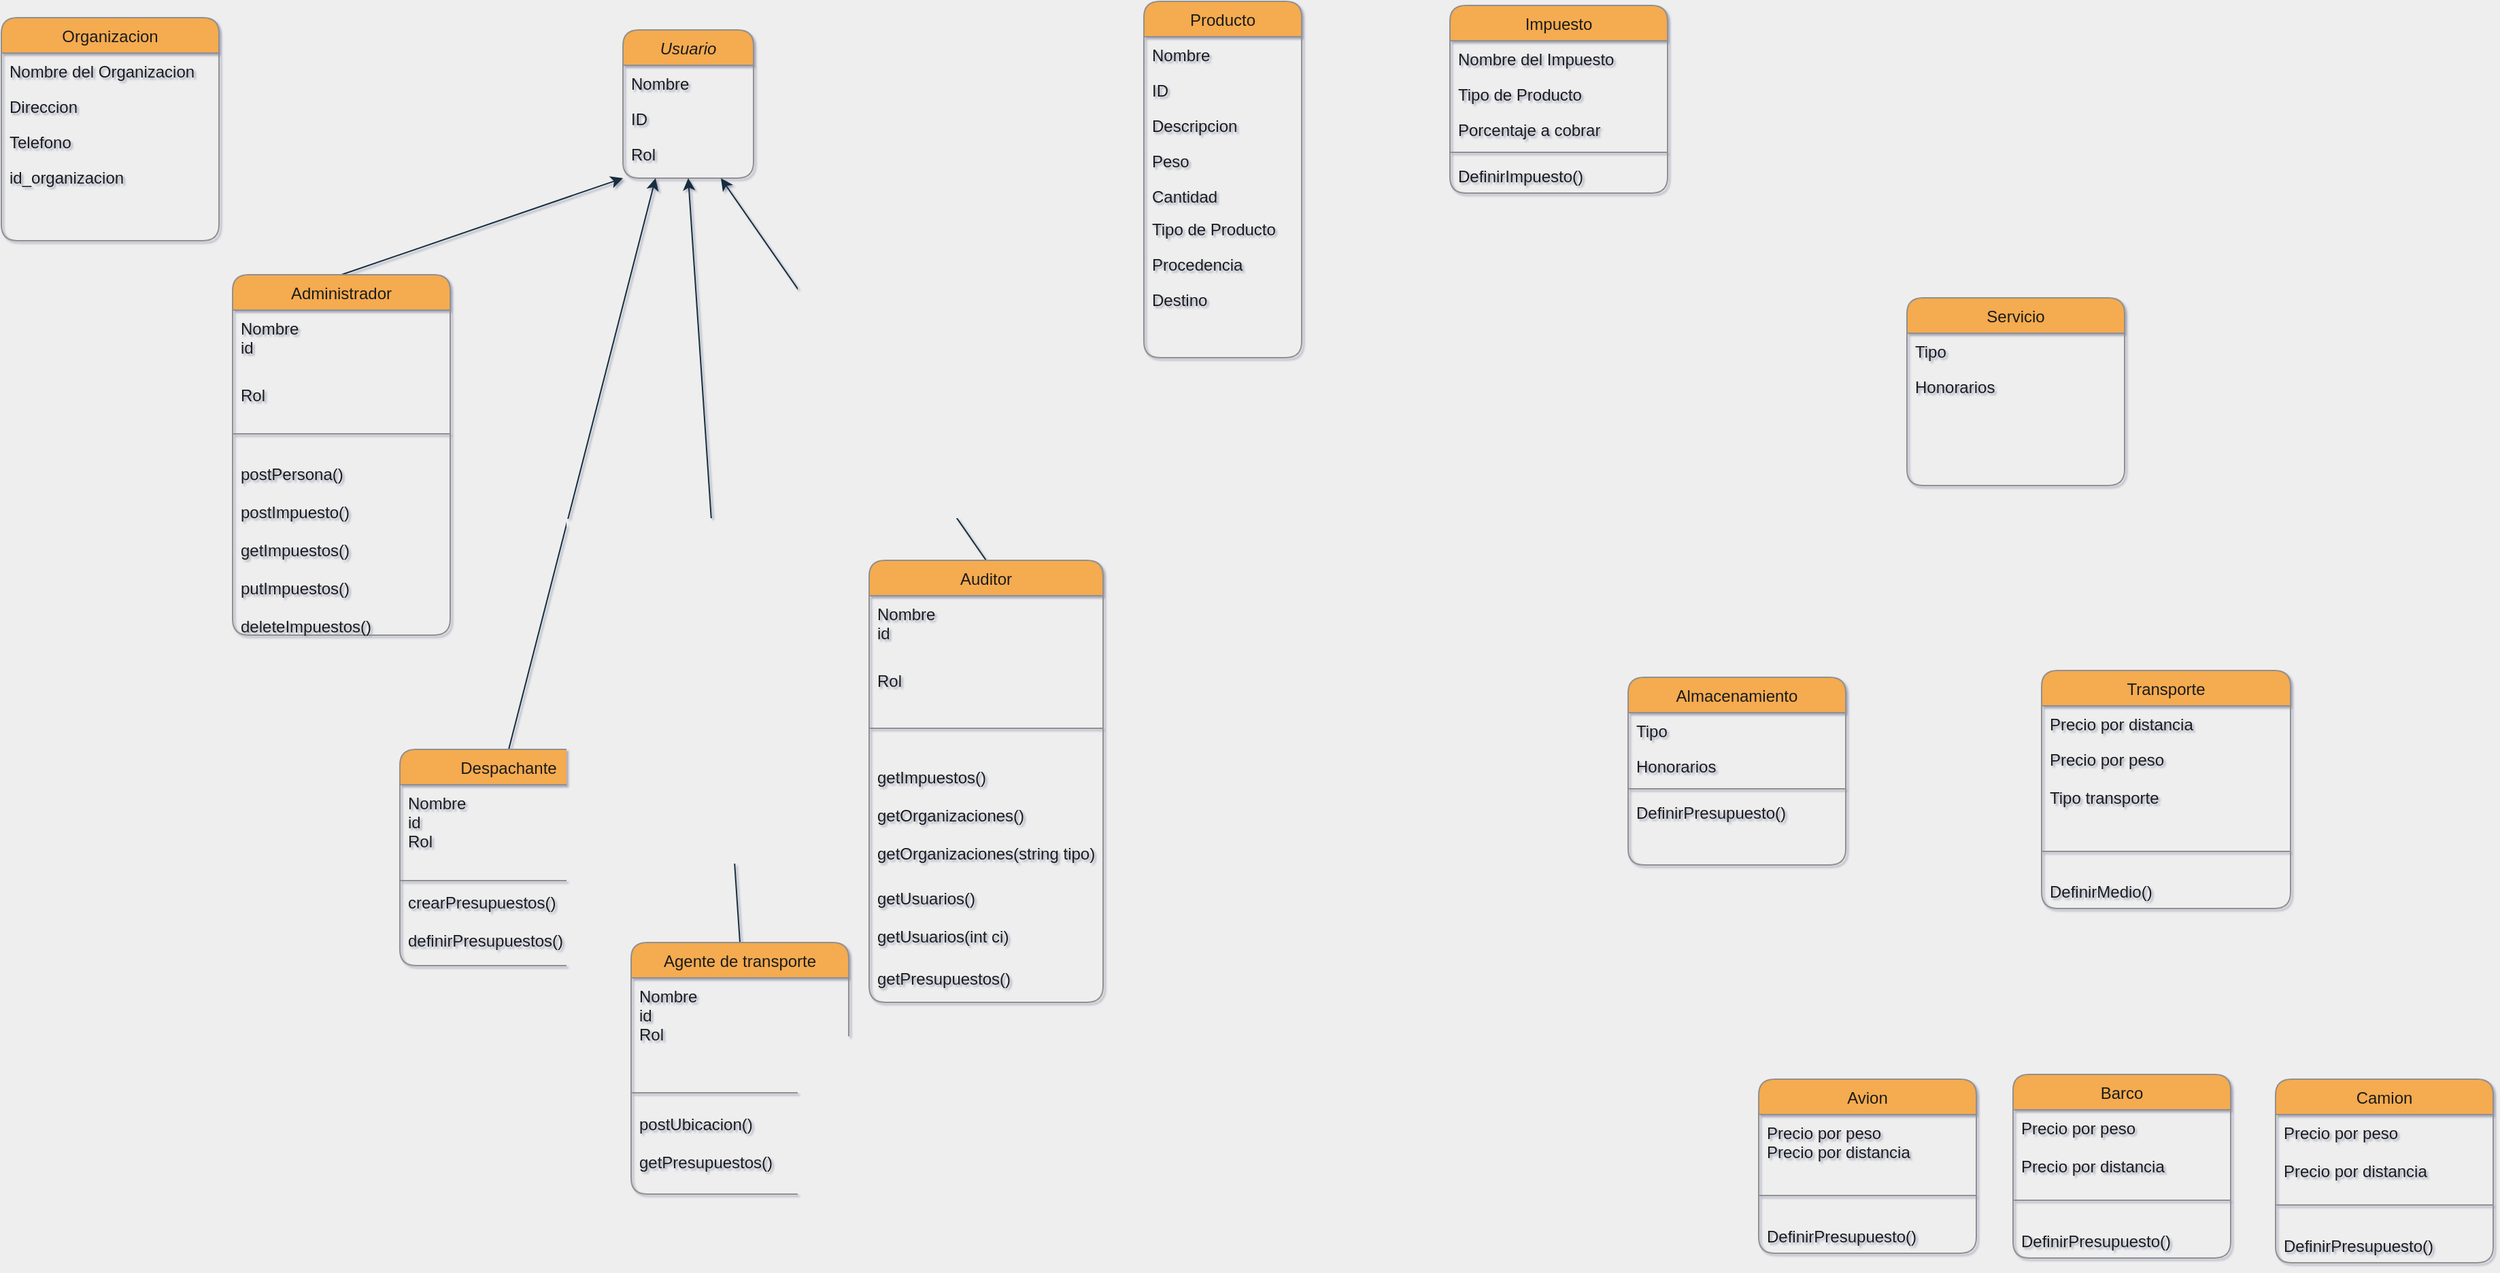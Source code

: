 <mxfile version="20.6.0" type="device"><diagram id="C5RBs43oDa-KdzZeNtuy" name="Page-1"><mxGraphModel dx="2692" dy="1682" grid="0" gridSize="10" guides="1" tooltips="1" connect="1" arrows="1" fold="1" page="1" pageScale="1" pageWidth="827" pageHeight="1169" background="#EEEEEE" math="0" shadow="1"><root><mxCell id="WIyWlLk6GJQsqaUBKTNV-0"/><mxCell id="WIyWlLk6GJQsqaUBKTNV-1" parent="WIyWlLk6GJQsqaUBKTNV-0"/><mxCell id="zkfFHV4jXpPFQw0GAbJ--0" value="Usuario" style="swimlane;fontStyle=2;align=center;verticalAlign=top;childLayout=stackLayout;horizontal=1;startSize=26;horizontalStack=0;resizeParent=1;resizeLast=0;collapsible=1;marginBottom=0;rounded=1;shadow=0;strokeWidth=1;fillColor=#F5AB50;strokeColor=#909090;fontColor=#1A1A1A;" parent="WIyWlLk6GJQsqaUBKTNV-1" vertex="1"><mxGeometry x="-574" y="-414" width="96" height="109" as="geometry"><mxRectangle x="230" y="140" width="160" height="26" as="alternateBounds"/></mxGeometry></mxCell><mxCell id="zkfFHV4jXpPFQw0GAbJ--1" value="Nombre" style="text;align=left;verticalAlign=top;spacingLeft=4;spacingRight=4;overflow=hidden;rotatable=0;points=[[0,0.5],[1,0.5]];portConstraint=eastwest;fontColor=#1A1A1A;rounded=1;" parent="zkfFHV4jXpPFQw0GAbJ--0" vertex="1"><mxGeometry y="26" width="96" height="26" as="geometry"/></mxCell><mxCell id="zkfFHV4jXpPFQw0GAbJ--2" value="ID" style="text;align=left;verticalAlign=top;spacingLeft=4;spacingRight=4;overflow=hidden;rotatable=0;points=[[0,0.5],[1,0.5]];portConstraint=eastwest;rounded=1;shadow=0;html=0;fontColor=#1A1A1A;" parent="zkfFHV4jXpPFQw0GAbJ--0" vertex="1"><mxGeometry y="52" width="96" height="26" as="geometry"/></mxCell><mxCell id="HUb9m4NCT26hnJzrRG1a-0" value="Rol" style="text;align=left;verticalAlign=top;spacingLeft=4;spacingRight=4;overflow=hidden;rotatable=0;points=[[0,0.5],[1,0.5]];portConstraint=eastwest;rounded=1;shadow=0;html=0;fontColor=#1A1A1A;" parent="zkfFHV4jXpPFQw0GAbJ--0" vertex="1"><mxGeometry y="78" width="96" height="26" as="geometry"/></mxCell><mxCell id="zkfFHV4jXpPFQw0GAbJ--6" value="Servicio" style="swimlane;fontStyle=0;align=center;verticalAlign=top;childLayout=stackLayout;horizontal=1;startSize=26;horizontalStack=0;resizeParent=1;resizeLast=0;collapsible=1;marginBottom=0;rounded=1;shadow=0;strokeWidth=1;fillColor=#F5AB50;strokeColor=#909090;fontColor=#1A1A1A;" parent="WIyWlLk6GJQsqaUBKTNV-1" vertex="1"><mxGeometry x="370" y="-217" width="160" height="138" as="geometry"><mxRectangle x="130" y="380" width="160" height="26" as="alternateBounds"/></mxGeometry></mxCell><mxCell id="zkfFHV4jXpPFQw0GAbJ--7" value="Tipo" style="text;align=left;verticalAlign=top;spacingLeft=4;spacingRight=4;overflow=hidden;rotatable=0;points=[[0,0.5],[1,0.5]];portConstraint=eastwest;fontColor=#1A1A1A;rounded=1;" parent="zkfFHV4jXpPFQw0GAbJ--6" vertex="1"><mxGeometry y="26" width="160" height="26" as="geometry"/></mxCell><mxCell id="zkfFHV4jXpPFQw0GAbJ--8" value="Honorarios" style="text;align=left;verticalAlign=top;spacingLeft=4;spacingRight=4;overflow=hidden;rotatable=0;points=[[0,0.5],[1,0.5]];portConstraint=eastwest;rounded=1;shadow=0;html=0;fontColor=#1A1A1A;" parent="zkfFHV4jXpPFQw0GAbJ--6" vertex="1"><mxGeometry y="52" width="160" height="26" as="geometry"/></mxCell><mxCell id="zkfFHV4jXpPFQw0GAbJ--13" value="Barco" style="swimlane;fontStyle=0;align=center;verticalAlign=top;childLayout=stackLayout;horizontal=1;startSize=26;horizontalStack=0;resizeParent=1;resizeLast=0;collapsible=1;marginBottom=0;rounded=1;shadow=0;strokeWidth=1;fillColor=#F5AB50;strokeColor=#909090;fontColor=#1A1A1A;" parent="WIyWlLk6GJQsqaUBKTNV-1" vertex="1"><mxGeometry x="448" y="354" width="160" height="135" as="geometry"><mxRectangle x="340" y="380" width="170" height="26" as="alternateBounds"/></mxGeometry></mxCell><mxCell id="pXvzxChBo4fIykmY_wk8-32" value="Precio por peso&#10;&#10;Precio por distancia" style="text;strokeColor=none;fillColor=none;align=left;verticalAlign=top;spacingLeft=4;spacingRight=4;overflow=hidden;rotatable=0;points=[[0,0.5],[1,0.5]];portConstraint=eastwest;rounded=1;fontColor=#1A1A1A;" parent="zkfFHV4jXpPFQw0GAbJ--13" vertex="1"><mxGeometry y="26" width="160" height="50" as="geometry"/></mxCell><mxCell id="pXvzxChBo4fIykmY_wk8-34" value="" style="line;html=1;strokeWidth=1;align=left;verticalAlign=middle;spacingTop=-1;spacingLeft=3;spacingRight=3;rotatable=0;labelPosition=right;points=[];portConstraint=eastwest;fillColor=#F5AB50;strokeColor=#909090;fontColor=#1A1A1A;rounded=1;labelBackgroundColor=#EEEEEE;" parent="zkfFHV4jXpPFQw0GAbJ--13" vertex="1"><mxGeometry y="76" width="160" height="33" as="geometry"/></mxCell><mxCell id="pXvzxChBo4fIykmY_wk8-37" value="DefinirPresupuesto()" style="text;strokeColor=none;fillColor=none;align=left;verticalAlign=top;spacingLeft=4;spacingRight=4;overflow=hidden;rotatable=0;points=[[0,0.5],[1,0.5]];portConstraint=eastwest;rounded=1;fontColor=#1A1A1A;" parent="zkfFHV4jXpPFQw0GAbJ--13" vertex="1"><mxGeometry y="109" width="160" height="26" as="geometry"/></mxCell><mxCell id="zkfFHV4jXpPFQw0GAbJ--17" value="Producto" style="swimlane;fontStyle=0;align=center;verticalAlign=top;childLayout=stackLayout;horizontal=1;startSize=26;horizontalStack=0;resizeParent=1;resizeLast=0;collapsible=1;marginBottom=0;rounded=1;shadow=0;strokeWidth=1;fillColor=#F5AB50;strokeColor=#909090;fontColor=#1A1A1A;" parent="WIyWlLk6GJQsqaUBKTNV-1" vertex="1"><mxGeometry x="-191" y="-435" width="116" height="262" as="geometry"><mxRectangle x="550" y="140" width="160" height="26" as="alternateBounds"/></mxGeometry></mxCell><mxCell id="zkfFHV4jXpPFQw0GAbJ--18" value="Nombre" style="text;align=left;verticalAlign=top;spacingLeft=4;spacingRight=4;overflow=hidden;rotatable=0;points=[[0,0.5],[1,0.5]];portConstraint=eastwest;fontColor=#1A1A1A;rounded=1;" parent="zkfFHV4jXpPFQw0GAbJ--17" vertex="1"><mxGeometry y="26" width="116" height="26" as="geometry"/></mxCell><mxCell id="zkfFHV4jXpPFQw0GAbJ--19" value="ID" style="text;align=left;verticalAlign=top;spacingLeft=4;spacingRight=4;overflow=hidden;rotatable=0;points=[[0,0.5],[1,0.5]];portConstraint=eastwest;rounded=1;shadow=0;html=0;fontColor=#1A1A1A;" parent="zkfFHV4jXpPFQw0GAbJ--17" vertex="1"><mxGeometry y="52" width="116" height="26" as="geometry"/></mxCell><mxCell id="zkfFHV4jXpPFQw0GAbJ--20" value="Descripcion" style="text;align=left;verticalAlign=top;spacingLeft=4;spacingRight=4;overflow=hidden;rotatable=0;points=[[0,0.5],[1,0.5]];portConstraint=eastwest;rounded=1;shadow=0;html=0;fontColor=#1A1A1A;" parent="zkfFHV4jXpPFQw0GAbJ--17" vertex="1"><mxGeometry y="78" width="116" height="26" as="geometry"/></mxCell><mxCell id="zkfFHV4jXpPFQw0GAbJ--21" value="Peso" style="text;align=left;verticalAlign=top;spacingLeft=4;spacingRight=4;overflow=hidden;rotatable=0;points=[[0,0.5],[1,0.5]];portConstraint=eastwest;rounded=1;shadow=0;html=0;fontColor=#1A1A1A;" parent="zkfFHV4jXpPFQw0GAbJ--17" vertex="1"><mxGeometry y="104" width="116" height="26" as="geometry"/></mxCell><mxCell id="pXvzxChBo4fIykmY_wk8-18" value="Cantidad" style="text;strokeColor=none;fillColor=none;align=left;verticalAlign=top;spacingLeft=4;spacingRight=4;overflow=hidden;rotatable=0;points=[[0,0.5],[1,0.5]];portConstraint=eastwest;rounded=1;fontColor=#1A1A1A;" parent="zkfFHV4jXpPFQw0GAbJ--17" vertex="1"><mxGeometry y="130" width="116" height="24" as="geometry"/></mxCell><mxCell id="Pnj_vXacgYXX5_KnOW4d-21" value="Tipo de Producto&#10;" style="text;align=left;verticalAlign=top;spacingLeft=4;spacingRight=4;overflow=hidden;rotatable=0;points=[[0,0.5],[1,0.5]];portConstraint=eastwest;rounded=1;shadow=0;html=0;fontColor=#1A1A1A;" parent="zkfFHV4jXpPFQw0GAbJ--17" vertex="1"><mxGeometry y="154" width="116" height="26" as="geometry"/></mxCell><mxCell id="zkfFHV4jXpPFQw0GAbJ--22" value="Procedencia" style="text;align=left;verticalAlign=top;spacingLeft=4;spacingRight=4;overflow=hidden;rotatable=0;points=[[0,0.5],[1,0.5]];portConstraint=eastwest;rounded=1;shadow=0;html=0;fontColor=#1A1A1A;" parent="zkfFHV4jXpPFQw0GAbJ--17" vertex="1"><mxGeometry y="180" width="116" height="26" as="geometry"/></mxCell><mxCell id="REdypmDglDxDfcD0SY29-49" value="Destino" style="text;align=left;verticalAlign=top;spacingLeft=4;spacingRight=4;overflow=hidden;rotatable=0;points=[[0,0.5],[1,0.5]];portConstraint=eastwest;rounded=1;shadow=0;html=0;fontColor=#1A1A1A;" parent="zkfFHV4jXpPFQw0GAbJ--17" vertex="1"><mxGeometry y="206" width="116" height="26" as="geometry"/></mxCell><mxCell id="pXvzxChBo4fIykmY_wk8-12" value="Transporte" style="swimlane;fontStyle=0;align=center;verticalAlign=top;childLayout=stackLayout;horizontal=1;startSize=26;horizontalStack=0;resizeParent=1;resizeLast=0;collapsible=1;marginBottom=0;rounded=1;shadow=0;strokeWidth=1;fillColor=#F5AB50;strokeColor=#909090;fontColor=#1A1A1A;" parent="WIyWlLk6GJQsqaUBKTNV-1" vertex="1"><mxGeometry x="469" y="57" width="183" height="175" as="geometry"><mxRectangle x="550" y="140" width="160" height="26" as="alternateBounds"/></mxGeometry></mxCell><mxCell id="pXvzxChBo4fIykmY_wk8-17" value="Precio por distancia" style="text;align=left;verticalAlign=top;spacingLeft=4;spacingRight=4;overflow=hidden;rotatable=0;points=[[0,0.5],[1,0.5]];portConstraint=eastwest;rounded=1;shadow=0;html=0;fontColor=#1A1A1A;" parent="pXvzxChBo4fIykmY_wk8-12" vertex="1"><mxGeometry y="26" width="183" height="26" as="geometry"/></mxCell><mxCell id="pXvzxChBo4fIykmY_wk8-20" value="Precio por peso&#10;&#10;Tipo transporte" style="text;strokeColor=none;fillColor=none;align=left;verticalAlign=top;spacingLeft=4;spacingRight=4;overflow=hidden;rotatable=0;points=[[0,0.5],[1,0.5]];portConstraint=eastwest;rounded=1;fontColor=#1A1A1A;" parent="pXvzxChBo4fIykmY_wk8-12" vertex="1"><mxGeometry y="52" width="183" height="65" as="geometry"/></mxCell><mxCell id="REdypmDglDxDfcD0SY29-53" value="" style="line;html=1;strokeWidth=1;align=left;verticalAlign=middle;spacingTop=-1;spacingLeft=3;spacingRight=3;rotatable=0;labelPosition=right;points=[];portConstraint=eastwest;fillColor=#F5AB50;strokeColor=#909090;fontColor=#1A1A1A;rounded=1;labelBackgroundColor=#EEEEEE;" parent="pXvzxChBo4fIykmY_wk8-12" vertex="1"><mxGeometry y="117" width="183" height="32" as="geometry"/></mxCell><mxCell id="REdypmDglDxDfcD0SY29-54" value="DefinirMedio()" style="text;strokeColor=none;fillColor=none;align=left;verticalAlign=top;spacingLeft=4;spacingRight=4;overflow=hidden;rotatable=0;points=[[0,0.5],[1,0.5]];portConstraint=eastwest;rounded=1;fontColor=#1A1A1A;" parent="pXvzxChBo4fIykmY_wk8-12" vertex="1"><mxGeometry y="149" width="183" height="26" as="geometry"/></mxCell><mxCell id="qtvmxVoFtMcfJuj8J22V-6" value="Avion" style="swimlane;fontStyle=0;align=center;verticalAlign=top;childLayout=stackLayout;horizontal=1;startSize=26;horizontalStack=0;resizeParent=1;resizeLast=0;collapsible=1;marginBottom=0;rounded=1;shadow=0;strokeWidth=1;fillColor=#F5AB50;strokeColor=#909090;fontColor=#1A1A1A;" parent="WIyWlLk6GJQsqaUBKTNV-1" vertex="1"><mxGeometry x="261" y="357.5" width="160" height="128" as="geometry"><mxRectangle x="340" y="380" width="170" height="26" as="alternateBounds"/></mxGeometry></mxCell><mxCell id="qtvmxVoFtMcfJuj8J22V-7" value="Precio por peso&#10;Precio por distancia" style="text;strokeColor=none;fillColor=none;align=left;verticalAlign=top;spacingLeft=4;spacingRight=4;overflow=hidden;rotatable=0;points=[[0,0.5],[1,0.5]];portConstraint=eastwest;rounded=1;fontColor=#1A1A1A;" parent="qtvmxVoFtMcfJuj8J22V-6" vertex="1"><mxGeometry y="26" width="160" height="43" as="geometry"/></mxCell><mxCell id="qtvmxVoFtMcfJuj8J22V-8" value="" style="line;html=1;strokeWidth=1;align=left;verticalAlign=middle;spacingTop=-1;spacingLeft=3;spacingRight=3;rotatable=0;labelPosition=right;points=[];portConstraint=eastwest;fillColor=#F5AB50;strokeColor=#909090;fontColor=#1A1A1A;rounded=1;labelBackgroundColor=#EEEEEE;" parent="qtvmxVoFtMcfJuj8J22V-6" vertex="1"><mxGeometry y="69" width="160" height="33" as="geometry"/></mxCell><mxCell id="qtvmxVoFtMcfJuj8J22V-9" value="DefinirPresupuesto()" style="text;strokeColor=none;fillColor=none;align=left;verticalAlign=top;spacingLeft=4;spacingRight=4;overflow=hidden;rotatable=0;points=[[0,0.5],[1,0.5]];portConstraint=eastwest;rounded=1;fontColor=#1A1A1A;" parent="qtvmxVoFtMcfJuj8J22V-6" vertex="1"><mxGeometry y="102" width="160" height="26" as="geometry"/></mxCell><mxCell id="qtvmxVoFtMcfJuj8J22V-10" value="Camion" style="swimlane;fontStyle=0;align=center;verticalAlign=top;childLayout=stackLayout;horizontal=1;startSize=26;horizontalStack=0;resizeParent=1;resizeLast=0;collapsible=1;marginBottom=0;rounded=1;shadow=0;strokeWidth=1;fillColor=#F5AB50;strokeColor=#909090;fontColor=#1A1A1A;" parent="WIyWlLk6GJQsqaUBKTNV-1" vertex="1"><mxGeometry x="641" y="357.5" width="160" height="135" as="geometry"><mxRectangle x="340" y="380" width="170" height="26" as="alternateBounds"/></mxGeometry></mxCell><mxCell id="qtvmxVoFtMcfJuj8J22V-11" value="Precio por peso&#10;&#10;Precio por distancia" style="text;strokeColor=none;fillColor=none;align=left;verticalAlign=top;spacingLeft=4;spacingRight=4;overflow=hidden;rotatable=0;points=[[0,0.5],[1,0.5]];portConstraint=eastwest;rounded=1;fontColor=#1A1A1A;" parent="qtvmxVoFtMcfJuj8J22V-10" vertex="1"><mxGeometry y="26" width="160" height="50" as="geometry"/></mxCell><mxCell id="qtvmxVoFtMcfJuj8J22V-12" value="" style="line;html=1;strokeWidth=1;align=left;verticalAlign=middle;spacingTop=-1;spacingLeft=3;spacingRight=3;rotatable=0;labelPosition=right;points=[];portConstraint=eastwest;fillColor=#F5AB50;strokeColor=#909090;fontColor=#1A1A1A;rounded=1;labelBackgroundColor=#EEEEEE;" parent="qtvmxVoFtMcfJuj8J22V-10" vertex="1"><mxGeometry y="76" width="160" height="33" as="geometry"/></mxCell><mxCell id="qtvmxVoFtMcfJuj8J22V-13" value="DefinirPresupuesto()" style="text;strokeColor=none;fillColor=none;align=left;verticalAlign=top;spacingLeft=4;spacingRight=4;overflow=hidden;rotatable=0;points=[[0,0.5],[1,0.5]];portConstraint=eastwest;rounded=1;fontColor=#1A1A1A;" parent="qtvmxVoFtMcfJuj8J22V-10" vertex="1"><mxGeometry y="109" width="160" height="26" as="geometry"/></mxCell><mxCell id="REdypmDglDxDfcD0SY29-11" style="edgeStyle=none;rounded=0;orthogonalLoop=1;jettySize=auto;html=1;exitX=0.5;exitY=0;exitDx=0;exitDy=0;entryX=0.25;entryY=1;entryDx=0;entryDy=0;strokeColor=#182E3E;fontColor=#1A1A1A;labelBackgroundColor=#EEEEEE;" parent="WIyWlLk6GJQsqaUBKTNV-1" source="qtvmxVoFtMcfJuj8J22V-23" target="zkfFHV4jXpPFQw0GAbJ--0" edge="1"><mxGeometry relative="1" as="geometry"/></mxCell><mxCell id="qtvmxVoFtMcfJuj8J22V-23" value="Despachante" style="swimlane;fontStyle=0;align=center;verticalAlign=top;childLayout=stackLayout;horizontal=1;startSize=26;horizontalStack=0;resizeParent=1;resizeLast=0;collapsible=1;marginBottom=0;rounded=1;shadow=0;strokeWidth=1;fillColor=#F5AB50;strokeColor=#909090;fontColor=#1A1A1A;" parent="WIyWlLk6GJQsqaUBKTNV-1" vertex="1"><mxGeometry x="-738" y="115" width="160" height="159" as="geometry"><mxRectangle x="-504" y="483" width="160" height="26" as="alternateBounds"/></mxGeometry></mxCell><mxCell id="REdypmDglDxDfcD0SY29-51" value="Nombre&#10;id&#10;Rol" style="text;align=left;verticalAlign=top;spacingLeft=4;spacingRight=4;overflow=hidden;rotatable=0;points=[[0,0.5],[1,0.5]];portConstraint=eastwest;fontColor=#1A1A1A;rounded=1;" parent="qtvmxVoFtMcfJuj8J22V-23" vertex="1"><mxGeometry y="26" width="160" height="68" as="geometry"/></mxCell><mxCell id="REdypmDglDxDfcD0SY29-27" value="" style="line;html=1;strokeWidth=1;align=left;verticalAlign=middle;spacingTop=-1;spacingLeft=3;spacingRight=3;rotatable=0;labelPosition=right;points=[];portConstraint=eastwest;fillColor=#F5AB50;strokeColor=#909090;fontColor=#1A1A1A;rounded=1;labelBackgroundColor=#EEEEEE;" parent="qtvmxVoFtMcfJuj8J22V-23" vertex="1"><mxGeometry y="94" width="160" height="5" as="geometry"/></mxCell><mxCell id="REdypmDglDxDfcD0SY29-28" value="crearPresupuestos()&#10;&#10;definirPresupuestos()&#10;" style="text;align=left;verticalAlign=top;spacingLeft=4;spacingRight=4;overflow=hidden;rotatable=0;points=[[0,0.5],[1,0.5]];portConstraint=eastwest;fontColor=#1A1A1A;rounded=1;" parent="qtvmxVoFtMcfJuj8J22V-23" vertex="1"><mxGeometry y="99" width="160" height="60" as="geometry"/></mxCell><mxCell id="REdypmDglDxDfcD0SY29-14" style="edgeStyle=none;rounded=0;orthogonalLoop=1;jettySize=auto;html=1;exitX=0.5;exitY=0;exitDx=0;exitDy=0;entryX=0.5;entryY=1;entryDx=0;entryDy=0;strokeColor=#182E3E;fontColor=#1A1A1A;labelBackgroundColor=#EEEEEE;" parent="WIyWlLk6GJQsqaUBKTNV-1" source="qtvmxVoFtMcfJuj8J22V-28" target="zkfFHV4jXpPFQw0GAbJ--0" edge="1"><mxGeometry relative="1" as="geometry"><mxPoint x="-504.649" y="-9" as="targetPoint"/></mxGeometry></mxCell><mxCell id="qtvmxVoFtMcfJuj8J22V-28" value="Agente de transporte" style="swimlane;fontStyle=0;align=center;verticalAlign=top;childLayout=stackLayout;horizontal=1;startSize=26;horizontalStack=0;resizeParent=1;resizeLast=0;collapsible=1;marginBottom=0;rounded=1;shadow=0;strokeWidth=1;fillColor=#F5AB50;strokeColor=#909090;fontColor=#1A1A1A;" parent="WIyWlLk6GJQsqaUBKTNV-1" vertex="1"><mxGeometry x="-568" y="257" width="160" height="185" as="geometry"><mxRectangle x="130" y="380" width="160" height="26" as="alternateBounds"/></mxGeometry></mxCell><mxCell id="REdypmDglDxDfcD0SY29-50" value="Nombre&#10;id&#10;Rol" style="text;align=left;verticalAlign=top;spacingLeft=4;spacingRight=4;overflow=hidden;rotatable=0;points=[[0,0.5],[1,0.5]];portConstraint=eastwest;fontColor=#1A1A1A;rounded=1;" parent="qtvmxVoFtMcfJuj8J22V-28" vertex="1"><mxGeometry y="26" width="160" height="75" as="geometry"/></mxCell><mxCell id="REdypmDglDxDfcD0SY29-29" value="" style="line;html=1;strokeWidth=1;align=left;verticalAlign=middle;spacingTop=-1;spacingLeft=3;spacingRight=3;rotatable=0;labelPosition=right;points=[];portConstraint=eastwest;fillColor=#F5AB50;strokeColor=#909090;fontColor=#1A1A1A;rounded=1;labelBackgroundColor=#EEEEEE;" parent="qtvmxVoFtMcfJuj8J22V-28" vertex="1"><mxGeometry y="101" width="160" height="19" as="geometry"/></mxCell><mxCell id="REdypmDglDxDfcD0SY29-30" value="postUbicacion()&#10;&#10;getPresupuestos()" style="text;align=left;verticalAlign=top;spacingLeft=4;spacingRight=4;overflow=hidden;rotatable=0;points=[[0,0.5],[1,0.5]];portConstraint=eastwest;fontColor=#1A1A1A;rounded=1;" parent="qtvmxVoFtMcfJuj8J22V-28" vertex="1"><mxGeometry y="120" width="160" height="60" as="geometry"/></mxCell><mxCell id="REdypmDglDxDfcD0SY29-17" style="edgeStyle=none;rounded=0;orthogonalLoop=1;jettySize=auto;html=1;exitX=0.5;exitY=0;exitDx=0;exitDy=0;entryX=0.75;entryY=1;entryDx=0;entryDy=0;strokeColor=#182E3E;fontColor=#1A1A1A;labelBackgroundColor=#EEEEEE;" parent="WIyWlLk6GJQsqaUBKTNV-1" source="qtvmxVoFtMcfJuj8J22V-33" target="zkfFHV4jXpPFQw0GAbJ--0" edge="1"><mxGeometry relative="1" as="geometry"><mxPoint x="-464" y="-20" as="targetPoint"/></mxGeometry></mxCell><mxCell id="qtvmxVoFtMcfJuj8J22V-33" value="Auditor" style="swimlane;fontStyle=0;align=center;verticalAlign=top;childLayout=stackLayout;horizontal=1;startSize=26;horizontalStack=0;resizeParent=1;resizeLast=0;collapsible=1;marginBottom=0;rounded=1;shadow=0;strokeWidth=1;fillColor=#F5AB50;strokeColor=#909090;fontColor=#1A1A1A;" parent="WIyWlLk6GJQsqaUBKTNV-1" vertex="1"><mxGeometry x="-393" y="-24" width="172" height="325" as="geometry"><mxRectangle x="130" y="380" width="160" height="26" as="alternateBounds"/></mxGeometry></mxCell><mxCell id="qtvmxVoFtMcfJuj8J22V-34" value="Nombre&#10;id" style="text;align=left;verticalAlign=top;spacingLeft=4;spacingRight=4;overflow=hidden;rotatable=0;points=[[0,0.5],[1,0.5]];portConstraint=eastwest;fontColor=#1A1A1A;rounded=1;" parent="qtvmxVoFtMcfJuj8J22V-33" vertex="1"><mxGeometry y="26" width="172" height="49" as="geometry"/></mxCell><mxCell id="HUb9m4NCT26hnJzrRG1a-3" value="Rol" style="text;align=left;verticalAlign=top;spacingLeft=4;spacingRight=4;overflow=hidden;rotatable=0;points=[[0,0.5],[1,0.5]];portConstraint=eastwest;rounded=1;shadow=0;html=0;fontColor=#1A1A1A;" parent="qtvmxVoFtMcfJuj8J22V-33" vertex="1"><mxGeometry y="75" width="172" height="26" as="geometry"/></mxCell><mxCell id="REdypmDglDxDfcD0SY29-31" value="" style="line;html=1;strokeWidth=1;align=left;verticalAlign=middle;spacingTop=-1;spacingLeft=3;spacingRight=3;rotatable=0;labelPosition=right;points=[];portConstraint=eastwest;fillColor=#F5AB50;strokeColor=#909090;fontColor=#1A1A1A;rounded=1;labelBackgroundColor=#EEEEEE;" parent="qtvmxVoFtMcfJuj8J22V-33" vertex="1"><mxGeometry y="101" width="172" height="45" as="geometry"/></mxCell><mxCell id="REdypmDglDxDfcD0SY29-37" value="getImpuestos()&#10;&#10;getOrganizaciones()&#10;&#10;getOrganizaciones(string tipo)&#10;&#10;&#10;" style="text;align=left;verticalAlign=top;spacingLeft=4;spacingRight=4;overflow=hidden;rotatable=0;points=[[0,0.5],[1,0.5]];portConstraint=eastwest;fontColor=#1A1A1A;rounded=1;" parent="qtvmxVoFtMcfJuj8J22V-33" vertex="1"><mxGeometry y="146" width="172" height="89" as="geometry"/></mxCell><mxCell id="REdypmDglDxDfcD0SY29-38" value="getUsuarios()&#10;&#10;getUsuarios(int ci)&#10;" style="text;align=left;verticalAlign=top;spacingLeft=4;spacingRight=4;overflow=hidden;rotatable=0;points=[[0,0.5],[1,0.5]];portConstraint=eastwest;fontColor=#1A1A1A;rounded=1;" parent="qtvmxVoFtMcfJuj8J22V-33" vertex="1"><mxGeometry y="235" width="172" height="59" as="geometry"/></mxCell><mxCell id="REdypmDglDxDfcD0SY29-39" value="getPresupuestos()" style="text;align=left;verticalAlign=top;spacingLeft=4;spacingRight=4;overflow=hidden;rotatable=0;points=[[0,0.5],[1,0.5]];portConstraint=eastwest;fontColor=#1A1A1A;rounded=1;" parent="qtvmxVoFtMcfJuj8J22V-33" vertex="1"><mxGeometry y="294" width="172" height="26" as="geometry"/></mxCell><mxCell id="qtvmxVoFtMcfJuj8J22V-38" value="Almacenamiento" style="swimlane;fontStyle=0;align=center;verticalAlign=top;childLayout=stackLayout;horizontal=1;startSize=26;horizontalStack=0;resizeParent=1;resizeLast=0;collapsible=1;marginBottom=0;rounded=1;shadow=0;strokeWidth=1;fillColor=#F5AB50;strokeColor=#909090;fontColor=#1A1A1A;" parent="WIyWlLk6GJQsqaUBKTNV-1" vertex="1"><mxGeometry x="165" y="62" width="160" height="138" as="geometry"><mxRectangle x="130" y="380" width="160" height="26" as="alternateBounds"/></mxGeometry></mxCell><mxCell id="qtvmxVoFtMcfJuj8J22V-39" value="Tipo" style="text;align=left;verticalAlign=top;spacingLeft=4;spacingRight=4;overflow=hidden;rotatable=0;points=[[0,0.5],[1,0.5]];portConstraint=eastwest;fontColor=#1A1A1A;rounded=1;" parent="qtvmxVoFtMcfJuj8J22V-38" vertex="1"><mxGeometry y="26" width="160" height="26" as="geometry"/></mxCell><mxCell id="qtvmxVoFtMcfJuj8J22V-40" value="Honorarios" style="text;align=left;verticalAlign=top;spacingLeft=4;spacingRight=4;overflow=hidden;rotatable=0;points=[[0,0.5],[1,0.5]];portConstraint=eastwest;rounded=1;shadow=0;html=0;fontColor=#1A1A1A;" parent="qtvmxVoFtMcfJuj8J22V-38" vertex="1"><mxGeometry y="52" width="160" height="26" as="geometry"/></mxCell><mxCell id="qtvmxVoFtMcfJuj8J22V-41" value="" style="line;html=1;strokeWidth=1;align=left;verticalAlign=middle;spacingTop=-1;spacingLeft=3;spacingRight=3;rotatable=0;labelPosition=right;points=[];portConstraint=eastwest;fillColor=#F5AB50;strokeColor=#909090;fontColor=#1A1A1A;rounded=1;labelBackgroundColor=#EEEEEE;" parent="qtvmxVoFtMcfJuj8J22V-38" vertex="1"><mxGeometry y="78" width="160" height="8" as="geometry"/></mxCell><mxCell id="Pnj_vXacgYXX5_KnOW4d-11" value="DefinirPresupuesto()" style="text;strokeColor=none;fillColor=none;align=left;verticalAlign=top;spacingLeft=4;spacingRight=4;overflow=hidden;rotatable=0;points=[[0,0.5],[1,0.5]];portConstraint=eastwest;rounded=1;fontColor=#1A1A1A;" parent="qtvmxVoFtMcfJuj8J22V-38" vertex="1"><mxGeometry y="86" width="160" height="26" as="geometry"/></mxCell><mxCell id="REdypmDglDxDfcD0SY29-3" style="rounded=0;orthogonalLoop=1;jettySize=auto;html=1;exitX=0.5;exitY=0;exitDx=0;exitDy=0;entryX=0;entryY=1;entryDx=0;entryDy=0;strokeColor=#182E3E;fontColor=#1A1A1A;labelBackgroundColor=#EEEEEE;" parent="WIyWlLk6GJQsqaUBKTNV-1" source="qtvmxVoFtMcfJuj8J22V-55" target="zkfFHV4jXpPFQw0GAbJ--0" edge="1"><mxGeometry relative="1" as="geometry"><mxPoint x="-554" y="-44" as="targetPoint"/></mxGeometry></mxCell><mxCell id="qtvmxVoFtMcfJuj8J22V-55" value="Administrador" style="swimlane;fontStyle=0;align=center;verticalAlign=top;childLayout=stackLayout;horizontal=1;startSize=26;horizontalStack=0;resizeParent=1;resizeLast=0;collapsible=1;marginBottom=0;rounded=1;shadow=0;strokeWidth=1;fillColor=#F5AB50;strokeColor=#909090;fontColor=#1A1A1A;" parent="WIyWlLk6GJQsqaUBKTNV-1" vertex="1"><mxGeometry x="-861" y="-234" width="160" height="265" as="geometry"><mxRectangle x="130" y="380" width="160" height="26" as="alternateBounds"/></mxGeometry></mxCell><mxCell id="REdypmDglDxDfcD0SY29-23" style="edgeStyle=none;rounded=0;orthogonalLoop=1;jettySize=auto;html=1;exitX=0;exitY=0.5;exitDx=0;exitDy=0;strokeColor=#182E3E;fontColor=#1A1A1A;labelBackgroundColor=#EEEEEE;" parent="qtvmxVoFtMcfJuj8J22V-55" edge="1"><mxGeometry relative="1" as="geometry"><mxPoint x="1.137e-13" y="41" as="sourcePoint"/><mxPoint x="1.137e-13" y="41" as="targetPoint"/></mxGeometry></mxCell><mxCell id="REdypmDglDxDfcD0SY29-52" value="Nombre&#10;id" style="text;align=left;verticalAlign=top;spacingLeft=4;spacingRight=4;overflow=hidden;rotatable=0;points=[[0,0.5],[1,0.5]];portConstraint=eastwest;fontColor=#1A1A1A;rounded=1;" parent="qtvmxVoFtMcfJuj8J22V-55" vertex="1"><mxGeometry y="26" width="160" height="49" as="geometry"/></mxCell><mxCell id="HUb9m4NCT26hnJzrRG1a-2" value="Rol" style="text;align=left;verticalAlign=top;spacingLeft=4;spacingRight=4;overflow=hidden;rotatable=0;points=[[0,0.5],[1,0.5]];portConstraint=eastwest;rounded=1;shadow=0;html=0;fontColor=#1A1A1A;" parent="qtvmxVoFtMcfJuj8J22V-55" vertex="1"><mxGeometry y="75" width="160" height="26" as="geometry"/></mxCell><mxCell id="REdypmDglDxDfcD0SY29-25" value="" style="line;html=1;strokeWidth=1;align=left;verticalAlign=middle;spacingTop=-1;spacingLeft=3;spacingRight=3;rotatable=0;labelPosition=right;points=[];portConstraint=eastwest;fillColor=#F5AB50;strokeColor=#909090;fontColor=#1A1A1A;rounded=1;labelBackgroundColor=#EEEEEE;" parent="qtvmxVoFtMcfJuj8J22V-55" vertex="1"><mxGeometry y="101" width="160" height="32" as="geometry"/></mxCell><mxCell id="REdypmDglDxDfcD0SY29-26" value="postPersona()&#10;&#10;postImpuesto()&#10;&#10;getImpuestos()&#10;&#10;putImpuestos()&#10;&#10;deleteImpuestos()" style="text;align=left;verticalAlign=top;spacingLeft=4;spacingRight=4;overflow=hidden;rotatable=0;points=[[0,0.5],[1,0.5]];portConstraint=eastwest;fontColor=#1A1A1A;rounded=1;" parent="qtvmxVoFtMcfJuj8J22V-55" vertex="1"><mxGeometry y="133" width="160" height="132" as="geometry"/></mxCell><mxCell id="Pnj_vXacgYXX5_KnOW4d-3" value="Impuesto" style="swimlane;fontStyle=0;align=center;verticalAlign=top;childLayout=stackLayout;horizontal=1;startSize=26;horizontalStack=0;resizeParent=1;resizeLast=0;collapsible=1;marginBottom=0;rounded=1;shadow=0;strokeWidth=1;fillColor=#F5AB50;strokeColor=#909090;fontColor=#1A1A1A;" parent="WIyWlLk6GJQsqaUBKTNV-1" vertex="1"><mxGeometry x="34" y="-432" width="160" height="138" as="geometry"><mxRectangle x="130" y="380" width="160" height="26" as="alternateBounds"/></mxGeometry></mxCell><mxCell id="Pnj_vXacgYXX5_KnOW4d-4" value="Nombre del Impuesto" style="text;align=left;verticalAlign=top;spacingLeft=4;spacingRight=4;overflow=hidden;rotatable=0;points=[[0,0.5],[1,0.5]];portConstraint=eastwest;fontColor=#1A1A1A;rounded=1;" parent="Pnj_vXacgYXX5_KnOW4d-3" vertex="1"><mxGeometry y="26" width="160" height="26" as="geometry"/></mxCell><mxCell id="Pnj_vXacgYXX5_KnOW4d-5" value="Tipo de Producto" style="text;align=left;verticalAlign=top;spacingLeft=4;spacingRight=4;overflow=hidden;rotatable=0;points=[[0,0.5],[1,0.5]];portConstraint=eastwest;rounded=1;shadow=0;html=0;fontColor=#1A1A1A;" parent="Pnj_vXacgYXX5_KnOW4d-3" vertex="1"><mxGeometry y="52" width="160" height="26" as="geometry"/></mxCell><mxCell id="Pnj_vXacgYXX5_KnOW4d-8" value="Porcentaje a cobrar" style="text;align=left;verticalAlign=top;spacingLeft=4;spacingRight=4;overflow=hidden;rotatable=0;points=[[0,0.5],[1,0.5]];portConstraint=eastwest;fontColor=#1A1A1A;rounded=1;" parent="Pnj_vXacgYXX5_KnOW4d-3" vertex="1"><mxGeometry y="78" width="160" height="26" as="geometry"/></mxCell><mxCell id="Pnj_vXacgYXX5_KnOW4d-14" value="" style="line;html=1;strokeWidth=1;align=left;verticalAlign=middle;spacingTop=-1;spacingLeft=3;spacingRight=3;rotatable=0;labelPosition=right;points=[];portConstraint=eastwest;fillColor=#F5AB50;strokeColor=#909090;fontColor=#1A1A1A;rounded=1;labelBackgroundColor=#EEEEEE;" parent="Pnj_vXacgYXX5_KnOW4d-3" vertex="1"><mxGeometry y="104" width="160" height="8" as="geometry"/></mxCell><mxCell id="Pnj_vXacgYXX5_KnOW4d-15" value="DefinirImpuesto()" style="text;align=left;verticalAlign=top;spacingLeft=4;spacingRight=4;overflow=hidden;rotatable=0;points=[[0,0.5],[1,0.5]];portConstraint=eastwest;rounded=1;shadow=0;html=0;fontColor=#1A1A1A;" parent="Pnj_vXacgYXX5_KnOW4d-3" vertex="1"><mxGeometry y="112" width="160" height="26" as="geometry"/></mxCell><mxCell id="REdypmDglDxDfcD0SY29-32" style="edgeStyle=none;rounded=0;orthogonalLoop=1;jettySize=auto;html=1;exitX=0.5;exitY=0;exitDx=0;exitDy=0;strokeColor=#182E3E;fontColor=#1A1A1A;labelBackgroundColor=#EEEEEE;" parent="WIyWlLk6GJQsqaUBKTNV-1" edge="1"><mxGeometry relative="1" as="geometry"><mxPoint x="239.23" y="62" as="sourcePoint"/><mxPoint x="395" y="-83" as="targetPoint"/></mxGeometry></mxCell><mxCell id="REdypmDglDxDfcD0SY29-33" style="edgeStyle=none;rounded=0;orthogonalLoop=1;jettySize=auto;html=1;entryX=0.75;entryY=1;entryDx=0;entryDy=0;strokeColor=#182E3E;fontColor=#1A1A1A;labelBackgroundColor=#EEEEEE;" parent="WIyWlLk6GJQsqaUBKTNV-1" target="zkfFHV4jXpPFQw0GAbJ--6" edge="1"><mxGeometry relative="1" as="geometry"><mxPoint x="544" y="65" as="sourcePoint"/><mxPoint x="405" y="-73" as="targetPoint"/></mxGeometry></mxCell><mxCell id="REdypmDglDxDfcD0SY29-34" style="edgeStyle=none;rounded=0;orthogonalLoop=1;jettySize=auto;html=1;entryX=0.158;entryY=1.065;entryDx=0;entryDy=0;entryPerimeter=0;strokeColor=#182E3E;fontColor=#1A1A1A;labelBackgroundColor=#EEEEEE;" parent="WIyWlLk6GJQsqaUBKTNV-1" target="REdypmDglDxDfcD0SY29-54" edge="1"><mxGeometry relative="1" as="geometry"><mxPoint x="338" y="360" as="sourcePoint"/><mxPoint x="495.803" y="213.278" as="targetPoint"/></mxGeometry></mxCell><mxCell id="REdypmDglDxDfcD0SY29-35" style="edgeStyle=none;rounded=0;orthogonalLoop=1;jettySize=auto;html=1;entryX=0.375;entryY=1.129;entryDx=0;entryDy=0;entryPerimeter=0;exitX=0.5;exitY=0;exitDx=0;exitDy=0;strokeColor=#182E3E;fontColor=#1A1A1A;labelBackgroundColor=#EEEEEE;" parent="WIyWlLk6GJQsqaUBKTNV-1" source="zkfFHV4jXpPFQw0GAbJ--13" target="REdypmDglDxDfcD0SY29-54" edge="1"><mxGeometry relative="1" as="geometry"><mxPoint x="348" y="370" as="sourcePoint"/><mxPoint x="525.449" y="209.846" as="targetPoint"/></mxGeometry></mxCell><mxCell id="REdypmDglDxDfcD0SY29-56" style="edgeStyle=none;rounded=0;orthogonalLoop=1;jettySize=auto;html=1;entryX=0.715;entryY=1.023;entryDx=0;entryDy=0;entryPerimeter=0;exitX=0.5;exitY=0;exitDx=0;exitDy=0;strokeColor=#182E3E;fontColor=#1A1A1A;labelBackgroundColor=#EEEEEE;" parent="WIyWlLk6GJQsqaUBKTNV-1" target="REdypmDglDxDfcD0SY29-54" edge="1"><mxGeometry relative="1" as="geometry"><mxPoint x="681" y="357.5" as="sourcePoint"/><mxPoint x="690.625" y="238.854" as="targetPoint"/></mxGeometry></mxCell><mxCell id="2DYvkXwkTkWKOow9lD2d-0" value="Organizacion" style="swimlane;fontStyle=0;align=center;verticalAlign=top;childLayout=stackLayout;horizontal=1;startSize=26;horizontalStack=0;resizeParent=1;resizeLast=0;collapsible=1;marginBottom=0;rounded=1;shadow=0;strokeWidth=1;fillColor=#F5AB50;strokeColor=#909090;fontColor=#1A1A1A;" parent="WIyWlLk6GJQsqaUBKTNV-1" vertex="1"><mxGeometry x="-1031" y="-423" width="160" height="164" as="geometry"><mxRectangle x="130" y="380" width="160" height="26" as="alternateBounds"/></mxGeometry></mxCell><mxCell id="2DYvkXwkTkWKOow9lD2d-1" value="Nombre del Organizacion" style="text;align=left;verticalAlign=top;spacingLeft=4;spacingRight=4;overflow=hidden;rotatable=0;points=[[0,0.5],[1,0.5]];portConstraint=eastwest;fontColor=#1A1A1A;rounded=1;" parent="2DYvkXwkTkWKOow9lD2d-0" vertex="1"><mxGeometry y="26" width="160" height="26" as="geometry"/></mxCell><mxCell id="2DYvkXwkTkWKOow9lD2d-2" value="Direccion" style="text;align=left;verticalAlign=top;spacingLeft=4;spacingRight=4;overflow=hidden;rotatable=0;points=[[0,0.5],[1,0.5]];portConstraint=eastwest;rounded=1;shadow=0;html=0;fontColor=#1A1A1A;" parent="2DYvkXwkTkWKOow9lD2d-0" vertex="1"><mxGeometry y="52" width="160" height="26" as="geometry"/></mxCell><mxCell id="2DYvkXwkTkWKOow9lD2d-3" value="Telefono" style="text;align=left;verticalAlign=top;spacingLeft=4;spacingRight=4;overflow=hidden;rotatable=0;points=[[0,0.5],[1,0.5]];portConstraint=eastwest;fontColor=#1A1A1A;rounded=1;" parent="2DYvkXwkTkWKOow9lD2d-0" vertex="1"><mxGeometry y="78" width="160" height="26" as="geometry"/></mxCell><mxCell id="2DYvkXwkTkWKOow9lD2d-6" value="id_organizacion" style="text;align=left;verticalAlign=top;spacingLeft=4;spacingRight=4;overflow=hidden;rotatable=0;points=[[0,0.5],[1,0.5]];portConstraint=eastwest;fontColor=#1A1A1A;rounded=1;" parent="2DYvkXwkTkWKOow9lD2d-0" vertex="1"><mxGeometry y="104" width="160" height="26" as="geometry"/></mxCell></root></mxGraphModel></diagram></mxfile>